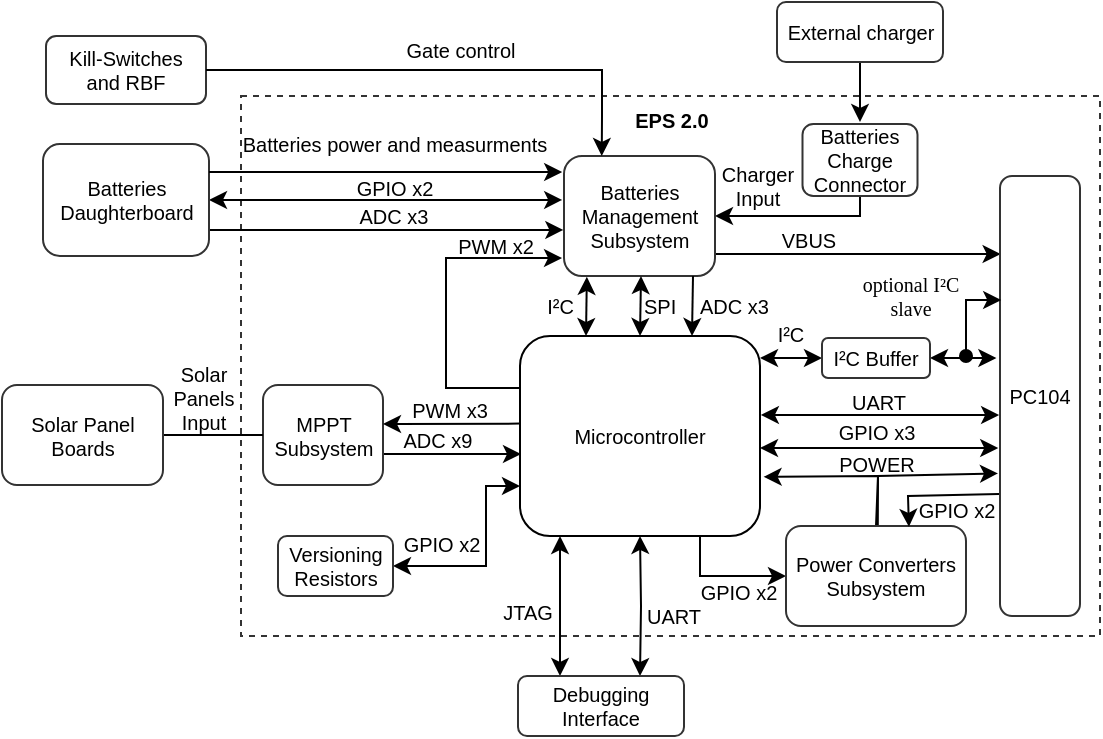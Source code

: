 <mxfile version="14.7.7" type="device"><diagram id="VgbWtvlUU714JyuE21Zw" name="Page-1"><mxGraphModel dx="1550" dy="390" grid="1" gridSize="10" guides="1" tooltips="1" connect="1" arrows="1" fold="1" page="1" pageScale="1" pageWidth="827" pageHeight="1169" math="0" shadow="0"><root><mxCell id="0"/><mxCell id="1" parent="0"/><mxCell id="7uVq3pc8eS2o6aUukl6U-1" value="EPS 2.0" style="rounded=0;whiteSpace=wrap;html=1;dashed=1;strokeColor=#333333;strokeWidth=1;fillColor=none;fontSize=10;verticalAlign=top;horizontal=1;fontStyle=1" parent="1" vertex="1"><mxGeometry x="-232.5" y="700" width="429.5" height="270" as="geometry"/></mxCell><mxCell id="7uVq3pc8eS2o6aUukl6U-2" value="" style="endArrow=classic;html=1;entryX=-0.025;entryY=0.676;entryDx=0;entryDy=0;entryPerimeter=0;rounded=0;exitX=0.5;exitY=0;exitDx=0;exitDy=0;" parent="1" source="7uVq3pc8eS2o6aUukl6U-11" target="7uVq3pc8eS2o6aUukl6U-19" edge="1"><mxGeometry width="50" height="50" relative="1" as="geometry"><mxPoint x="85" y="912" as="sourcePoint"/><mxPoint x="145.72" y="878.2" as="targetPoint"/><Array as="points"><mxPoint x="86" y="890"/></Array></mxGeometry></mxCell><mxCell id="7uVq3pc8eS2o6aUukl6U-3" value="" style="endArrow=classic;html=1;entryX=1.015;entryY=0.704;entryDx=0;entryDy=0;entryPerimeter=0;rounded=0;exitX=0.51;exitY=-0.004;exitDx=0;exitDy=0;exitPerimeter=0;" parent="1" source="7uVq3pc8eS2o6aUukl6U-11" target="7uVq3pc8eS2o6aUukl6U-8" edge="1"><mxGeometry width="50" height="50" relative="1" as="geometry"><mxPoint x="85.5" y="912" as="sourcePoint"/><mxPoint x="27.36" y="878.5" as="targetPoint"/><Array as="points"><mxPoint x="86" y="890"/></Array></mxGeometry></mxCell><mxCell id="7uVq3pc8eS2o6aUukl6U-4" style="edgeStyle=orthogonalEdgeStyle;rounded=0;orthogonalLoop=1;jettySize=auto;html=1;exitX=1;exitY=0.5;exitDx=0;exitDy=0;startArrow=classic;startFill=1;endArrow=classic;endFill=1;fontSize=10;entryX=-0.022;entryY=0.591;entryDx=0;entryDy=0;entryPerimeter=0;" parent="1" edge="1"><mxGeometry relative="1" as="geometry"><mxPoint x="146.12" y="876.02" as="targetPoint"/><mxPoint x="27" y="876" as="sourcePoint"/></mxGeometry></mxCell><mxCell id="7uVq3pc8eS2o6aUukl6U-5" style="edgeStyle=orthogonalEdgeStyle;rounded=0;orthogonalLoop=1;jettySize=auto;html=1;exitX=0.75;exitY=1;exitDx=0;exitDy=0;entryX=0;entryY=0.5;entryDx=0;entryDy=0;startArrow=none;startFill=0;endArrow=classic;endFill=1;fontSize=10;" parent="1" source="7uVq3pc8eS2o6aUukl6U-8" target="7uVq3pc8eS2o6aUukl6U-11" edge="1"><mxGeometry relative="1" as="geometry"><Array as="points"><mxPoint x="-3" y="940"/></Array></mxGeometry></mxCell><mxCell id="7uVq3pc8eS2o6aUukl6U-6" style="edgeStyle=orthogonalEdgeStyle;rounded=0;orthogonalLoop=1;jettySize=auto;html=1;exitX=0;exitY=0.75;exitDx=0;exitDy=0;entryX=1;entryY=0.5;entryDx=0;entryDy=0;startArrow=classic;startFill=1;endArrow=classic;endFill=1;strokeColor=#000000;fontColor=#000000;" parent="1" source="7uVq3pc8eS2o6aUukl6U-8" target="7uVq3pc8eS2o6aUukl6U-57" edge="1"><mxGeometry relative="1" as="geometry"><Array as="points"><mxPoint x="-110" y="895"/><mxPoint x="-110" y="935"/></Array></mxGeometry></mxCell><mxCell id="7uVq3pc8eS2o6aUukl6U-7" style="edgeStyle=orthogonalEdgeStyle;rounded=0;orthogonalLoop=1;jettySize=auto;html=1;exitX=0;exitY=0.25;exitDx=0;exitDy=0;entryX=-0.013;entryY=0.834;entryDx=0;entryDy=0;entryPerimeter=0;startArrow=none;startFill=0;endArrow=classic;endFill=1;strokeColor=#000000;fontSize=10;fontColor=#000000;" parent="1" edge="1"><mxGeometry relative="1" as="geometry"><mxPoint x="-93" y="846" as="sourcePoint"/><mxPoint x="-71.981" y="781.04" as="targetPoint"/><Array as="points"><mxPoint x="-130" y="846"/><mxPoint x="-130" y="781"/></Array></mxGeometry></mxCell><mxCell id="7uVq3pc8eS2o6aUukl6U-8" value="Microcontroller" style="rounded=1;whiteSpace=wrap;html=1;strokeWidth=1;fillColor=none;fontSize=10;glass=0;shadow=0;sketch=0;" parent="1" vertex="1"><mxGeometry x="-93" y="820" width="120" height="100" as="geometry"/></mxCell><mxCell id="7uVq3pc8eS2o6aUukl6U-9" style="edgeStyle=orthogonalEdgeStyle;rounded=0;orthogonalLoop=1;jettySize=auto;html=1;startArrow=none;startFill=0;endArrow=classic;endFill=1;fontSize=10;exitX=1;exitY=0.75;exitDx=0;exitDy=0;" parent="1" source="7uVq3pc8eS2o6aUukl6U-10" edge="1"><mxGeometry relative="1" as="geometry"><mxPoint x="-92.5" y="879" as="targetPoint"/><Array as="points"><mxPoint x="-92.5" y="879"/></Array><mxPoint x="-256.5" y="887" as="sourcePoint"/></mxGeometry></mxCell><mxCell id="7uVq3pc8eS2o6aUukl6U-10" value="MPPT Subsystem" style="rounded=1;whiteSpace=wrap;html=1;strokeColor=#333333;strokeWidth=1;fillColor=none;fontSize=10;" parent="1" vertex="1"><mxGeometry x="-221.5" y="844.5" width="60" height="50" as="geometry"/></mxCell><mxCell id="7uVq3pc8eS2o6aUukl6U-11" value="Power Converters Subsystem" style="rounded=1;whiteSpace=wrap;html=1;strokeColor=#333333;strokeWidth=1;fontSize=10;fillColor=none;" parent="1" vertex="1"><mxGeometry x="40" y="915" width="90" height="50" as="geometry"/></mxCell><mxCell id="7uVq3pc8eS2o6aUukl6U-12" style="edgeStyle=orthogonalEdgeStyle;rounded=0;orthogonalLoop=1;jettySize=auto;html=1;exitX=1;exitY=0.5;exitDx=0;exitDy=0;startArrow=none;startFill=0;endArrow=classic;endFill=1;fontColor=#FF0000;entryX=0.008;entryY=0.091;entryDx=0;entryDy=0;entryPerimeter=0;" parent="1" edge="1"><mxGeometry relative="1" as="geometry"><Array as="points"/><mxPoint x="4.5" y="779" as="sourcePoint"/><mxPoint x="147.32" y="779.02" as="targetPoint"/></mxGeometry></mxCell><mxCell id="7uVq3pc8eS2o6aUukl6U-13" style="edgeStyle=orthogonalEdgeStyle;rounded=0;orthogonalLoop=1;jettySize=auto;html=1;startArrow=classic;startFill=1;endArrow=none;endFill=0;strokeColor=#000000;fontColor=#000000;" parent="1" edge="1"><mxGeometry relative="1" as="geometry"><mxPoint x="77" y="683" as="targetPoint"/><mxPoint x="77" y="713" as="sourcePoint"/></mxGeometry></mxCell><mxCell id="7uVq3pc8eS2o6aUukl6U-14" style="edgeStyle=orthogonalEdgeStyle;rounded=0;orthogonalLoop=1;jettySize=auto;html=1;exitX=1;exitY=0.5;exitDx=0;exitDy=0;entryX=0.5;entryY=1;entryDx=0;entryDy=0;startArrow=classic;startFill=1;endArrow=none;endFill=0;strokeColor=#000000;fontColor=#000000;" parent="1" source="7uVq3pc8eS2o6aUukl6U-15" target="7uVq3pc8eS2o6aUukl6U-56" edge="1"><mxGeometry relative="1" as="geometry"><Array as="points"><mxPoint x="77" y="760"/></Array></mxGeometry></mxCell><mxCell id="7uVq3pc8eS2o6aUukl6U-15" value="Batteries Management&lt;br&gt;Subsystem" style="rounded=1;whiteSpace=wrap;html=1;strokeColor=#333333;strokeWidth=1;fillColor=none;fontSize=10;" parent="1" vertex="1"><mxGeometry x="-71" y="730" width="75.5" height="60" as="geometry"/></mxCell><mxCell id="7uVq3pc8eS2o6aUukl6U-16" style="edgeStyle=orthogonalEdgeStyle;rounded=0;orthogonalLoop=1;jettySize=auto;html=1;exitX=0.5;exitY=0;exitDx=0;exitDy=0;entryX=0.5;entryY=1;entryDx=0;entryDy=0;startArrow=classic;startFill=1;endArrow=classic;endFill=1;fontSize=10;" parent="1" target="7uVq3pc8eS2o6aUukl6U-8" edge="1"><mxGeometry relative="1" as="geometry"><mxPoint x="-33" y="990.0" as="sourcePoint"/></mxGeometry></mxCell><mxCell id="7uVq3pc8eS2o6aUukl6U-17" style="edgeStyle=orthogonalEdgeStyle;rounded=0;orthogonalLoop=1;jettySize=auto;html=1;exitX=1;exitY=0.5;exitDx=0;exitDy=0;entryX=0;entryY=0.5;entryDx=0;entryDy=0;endArrow=none;endFill=0;" parent="1" source="7uVq3pc8eS2o6aUukl6U-18" target="7uVq3pc8eS2o6aUukl6U-10" edge="1"><mxGeometry relative="1" as="geometry"/></mxCell><mxCell id="7uVq3pc8eS2o6aUukl6U-18" value="Solar Panel Boards" style="rounded=1;whiteSpace=wrap;html=1;strokeColor=#333333;strokeWidth=1;fillColor=none;fontSize=10;" parent="1" vertex="1"><mxGeometry x="-352" y="844.5" width="80.5" height="50" as="geometry"/></mxCell><mxCell id="7uVq3pc8eS2o6aUukl6U-19" value="PC104" style="rounded=1;whiteSpace=wrap;html=1;strokeColor=#333333;strokeWidth=1;fillColor=none;fontSize=10;" parent="1" vertex="1"><mxGeometry x="147" y="740" width="40" height="220" as="geometry"/></mxCell><mxCell id="7uVq3pc8eS2o6aUukl6U-20" value="Kill-Switches &lt;br&gt;and RBF" style="rounded=1;whiteSpace=wrap;html=1;strokeColor=#333333;strokeWidth=1;fillColor=none;fontSize=10;" parent="1" vertex="1"><mxGeometry x="-330" y="670" width="80" height="34" as="geometry"/></mxCell><mxCell id="7uVq3pc8eS2o6aUukl6U-21" value="UART" style="text;html=1;strokeColor=none;fillColor=none;align=center;verticalAlign=middle;whiteSpace=wrap;rounded=0;shadow=0;glass=0;sketch=0;fontSize=10;" parent="1" vertex="1"><mxGeometry x="-29" y="952" width="26" height="15" as="geometry"/></mxCell><mxCell id="7uVq3pc8eS2o6aUukl6U-22" value="JTAG" style="text;html=1;strokeColor=none;fillColor=none;align=center;verticalAlign=middle;whiteSpace=wrap;rounded=0;shadow=0;glass=0;sketch=0;fontSize=10;" parent="1" vertex="1"><mxGeometry x="-104" y="950" width="30" height="15" as="geometry"/></mxCell><mxCell id="7uVq3pc8eS2o6aUukl6U-23" value="ADC x9" style="text;html=1;strokeColor=none;fillColor=none;align=center;verticalAlign=middle;whiteSpace=wrap;rounded=0;shadow=0;glass=0;sketch=0;fontSize=10;" parent="1" vertex="1"><mxGeometry x="-159.5" y="864" width="50" height="15" as="geometry"/></mxCell><mxCell id="7uVq3pc8eS2o6aUukl6U-24" value="PWM x3" style="text;html=1;strokeColor=none;fillColor=none;align=center;verticalAlign=middle;whiteSpace=wrap;rounded=0;shadow=0;glass=0;sketch=0;fontSize=10;" parent="1" vertex="1"><mxGeometry x="-150" y="849" width="44" height="15" as="geometry"/></mxCell><mxCell id="7uVq3pc8eS2o6aUukl6U-26" value="PWM x2" style="text;html=1;strokeColor=none;fillColor=none;align=center;verticalAlign=middle;whiteSpace=wrap;rounded=0;shadow=0;glass=0;sketch=0;fontSize=10;" parent="1" vertex="1"><mxGeometry x="-127.5" y="770" width="44" height="10" as="geometry"/></mxCell><mxCell id="7uVq3pc8eS2o6aUukl6U-27" value="ADC x3" style="text;html=1;strokeColor=none;fillColor=none;align=left;verticalAlign=middle;whiteSpace=wrap;rounded=0;shadow=0;glass=0;sketch=0;fontSize=10;" parent="1" vertex="1"><mxGeometry x="-5.5" y="795" width="45.5" height="20" as="geometry"/></mxCell><mxCell id="7uVq3pc8eS2o6aUukl6U-28" value="I²C" style="text;html=1;strokeColor=none;fillColor=none;align=right;verticalAlign=middle;whiteSpace=wrap;rounded=0;shadow=0;glass=0;sketch=0;fontSize=10;" parent="1" vertex="1"><mxGeometry x="-84.5" y="800" width="20" height="10" as="geometry"/></mxCell><mxCell id="7uVq3pc8eS2o6aUukl6U-29" style="edgeStyle=orthogonalEdgeStyle;rounded=0;orthogonalLoop=1;jettySize=auto;html=1;entryX=0.5;entryY=0;entryDx=0;entryDy=0;startArrow=classic;startFill=1;endArrow=classic;endFill=1;fontSize=10;" parent="1" target="7uVq3pc8eS2o6aUukl6U-8" edge="1"><mxGeometry relative="1" as="geometry"><mxPoint x="-32.5" y="790.0" as="sourcePoint"/><mxPoint x="-29" y="820.0" as="targetPoint"/></mxGeometry></mxCell><mxCell id="7uVq3pc8eS2o6aUukl6U-30" value="SPI" style="text;html=1;strokeColor=none;fillColor=none;align=left;verticalAlign=middle;whiteSpace=wrap;rounded=0;shadow=0;glass=0;sketch=0;fontSize=10;" parent="1" vertex="1"><mxGeometry x="-33" y="800" width="23.5" height="10" as="geometry"/></mxCell><mxCell id="7uVq3pc8eS2o6aUukl6U-31" style="edgeStyle=orthogonalEdgeStyle;rounded=0;orthogonalLoop=1;jettySize=auto;html=1;exitX=0.25;exitY=0;exitDx=0;exitDy=0;startArrow=classic;startFill=1;endArrow=classic;endFill=1;fontSize=10;entryX=0.297;entryY=1.008;entryDx=0;entryDy=0;entryPerimeter=0;" parent="1" edge="1"><mxGeometry relative="1" as="geometry"><mxPoint x="-60" y="820.0" as="sourcePoint"/><mxPoint x="-59.577" y="790.4" as="targetPoint"/></mxGeometry></mxCell><mxCell id="7uVq3pc8eS2o6aUukl6U-32" style="edgeStyle=orthogonalEdgeStyle;rounded=0;orthogonalLoop=1;jettySize=auto;html=1;exitX=1;exitY=0.5;exitDx=0;exitDy=0;startArrow=classic;startFill=1;endArrow=classic;endFill=1;fontSize=10;entryX=0;entryY=0.5;entryDx=0;entryDy=0;" parent="1" target="RGfw9dzdnFfixwo_UlLg-1" edge="1"><mxGeometry relative="1" as="geometry"><mxPoint x="50" y="831" as="targetPoint"/><mxPoint x="27" y="831" as="sourcePoint"/></mxGeometry></mxCell><mxCell id="7uVq3pc8eS2o6aUukl6U-33" value="GPIO x2" style="text;html=1;strokeColor=none;fillColor=none;align=center;verticalAlign=middle;whiteSpace=wrap;rounded=0;shadow=0;glass=0;sketch=0;fontSize=10;" parent="1" vertex="1"><mxGeometry x="-7" y="940" width="47" height="15" as="geometry"/></mxCell><mxCell id="7uVq3pc8eS2o6aUukl6U-34" value="I²C" style="text;html=1;strokeColor=none;fillColor=none;align=center;verticalAlign=middle;whiteSpace=wrap;rounded=0;shadow=0;glass=0;sketch=0;fontSize=10;" parent="1" vertex="1"><mxGeometry x="29" y="811" width="26.5" height="15" as="geometry"/></mxCell><mxCell id="7uVq3pc8eS2o6aUukl6U-35" value="GPIO x3" style="text;html=1;strokeColor=none;fillColor=none;align=center;verticalAlign=middle;whiteSpace=wrap;rounded=0;shadow=0;glass=0;sketch=0;fontSize=10;" parent="1" vertex="1"><mxGeometry x="51.5" y="860.5" width="67" height="15" as="geometry"/></mxCell><mxCell id="7uVq3pc8eS2o6aUukl6U-36" value="" style="endArrow=classic;html=1;fontSize=10;exitX=1;exitY=0;exitDx=0;exitDy=0;rounded=0;entryX=0.683;entryY=0.008;entryDx=0;entryDy=0;fontColor=#FF0000;entryPerimeter=0;" parent="1" source="7uVq3pc8eS2o6aUukl6U-37" target="7uVq3pc8eS2o6aUukl6U-11" edge="1"><mxGeometry width="50" height="50" relative="1" as="geometry"><mxPoint x="27" y="1040" as="sourcePoint"/><mxPoint x="77" y="990" as="targetPoint"/><Array as="points"><mxPoint x="101" y="900"/></Array></mxGeometry></mxCell><mxCell id="7uVq3pc8eS2o6aUukl6U-37" value="GPIO x2" style="text;html=1;strokeColor=none;fillColor=none;align=center;verticalAlign=middle;whiteSpace=wrap;rounded=0;shadow=0;glass=0;sketch=0;fontSize=10;" parent="1" vertex="1"><mxGeometry x="103.5" y="899" width="43" height="15" as="geometry"/></mxCell><mxCell id="7uVq3pc8eS2o6aUukl6U-38" value="POWER" style="text;html=1;strokeColor=none;fillColor=none;align=center;verticalAlign=middle;whiteSpace=wrap;rounded=0;shadow=0;glass=0;sketch=0;fontSize=10;" parent="1" vertex="1"><mxGeometry x="63.5" y="880" width="43" height="8" as="geometry"/></mxCell><mxCell id="7uVq3pc8eS2o6aUukl6U-39" style="edgeStyle=orthogonalEdgeStyle;rounded=0;orthogonalLoop=1;jettySize=auto;html=1;exitX=1;exitY=0.5;exitDx=0;exitDy=0;startArrow=classic;startFill=1;endArrow=classic;endFill=1;fontSize=10;entryX=-0.022;entryY=0.591;entryDx=0;entryDy=0;entryPerimeter=0;" parent="1" edge="1"><mxGeometry relative="1" as="geometry"><mxPoint x="146.56" y="859.52" as="targetPoint"/><mxPoint x="27.44" y="859.5" as="sourcePoint"/></mxGeometry></mxCell><mxCell id="7uVq3pc8eS2o6aUukl6U-41" value="Solar Panels&lt;br&gt;Input" style="text;html=1;strokeColor=none;fillColor=none;align=center;verticalAlign=middle;whiteSpace=wrap;rounded=0;shadow=0;glass=0;sketch=0;fontSize=10;" parent="1" vertex="1"><mxGeometry x="-271.5" y="833.25" width="40" height="34.5" as="geometry"/></mxCell><mxCell id="7uVq3pc8eS2o6aUukl6U-42" style="edgeStyle=orthogonalEdgeStyle;rounded=0;orthogonalLoop=1;jettySize=auto;html=1;exitX=0.5;exitY=0;exitDx=0;exitDy=0;entryX=0.5;entryY=1;entryDx=0;entryDy=0;startArrow=classic;startFill=1;endArrow=classic;endFill=1;fontSize=10;" parent="1" edge="1"><mxGeometry relative="1" as="geometry"><mxPoint x="-73" y="990.0" as="sourcePoint"/><mxPoint x="-73" y="920.0" as="targetPoint"/></mxGeometry></mxCell><mxCell id="7uVq3pc8eS2o6aUukl6U-43" style="edgeStyle=orthogonalEdgeStyle;rounded=0;orthogonalLoop=1;jettySize=auto;html=1;exitX=1;exitY=0.25;exitDx=0;exitDy=0;entryX=-0.012;entryY=0.583;entryDx=0;entryDy=0;entryPerimeter=0;startArrow=classic;startFill=1;" parent="1" edge="1"><mxGeometry relative="1" as="geometry"><mxPoint x="-248.5" y="752" as="sourcePoint"/><mxPoint x="-71.906" y="751.98" as="targetPoint"/></mxGeometry></mxCell><mxCell id="7uVq3pc8eS2o6aUukl6U-44" value="Batteries Daughterboard" style="rounded=1;whiteSpace=wrap;html=1;strokeColor=#333333;strokeWidth=1;fillColor=none;fontSize=10;" parent="1" vertex="1"><mxGeometry x="-331.5" y="724" width="83" height="56" as="geometry"/></mxCell><mxCell id="7uVq3pc8eS2o6aUukl6U-45" value="Debugging Interface" style="rounded=1;whiteSpace=wrap;html=1;strokeColor=#333333;strokeWidth=1;fillColor=none;fontSize=10;" parent="1" vertex="1"><mxGeometry x="-94" y="990" width="83" height="30" as="geometry"/></mxCell><mxCell id="7uVq3pc8eS2o6aUukl6U-46" value="" style="endArrow=classic;html=1;entryX=1;entryY=0.25;entryDx=0;entryDy=0;exitX=0;exitY=0.478;exitDx=0;exitDy=0;exitPerimeter=0;" parent="1" edge="1"><mxGeometry width="50" height="50" relative="1" as="geometry"><mxPoint x="-93" y="863.8" as="sourcePoint"/><mxPoint x="-161.5" y="864" as="targetPoint"/></mxGeometry></mxCell><mxCell id="7uVq3pc8eS2o6aUukl6U-47" style="edgeStyle=orthogonalEdgeStyle;rounded=0;orthogonalLoop=1;jettySize=auto;html=1;entryX=0.5;entryY=0;entryDx=0;entryDy=0;startArrow=none;startFill=0;endArrow=classic;endFill=1;fontSize=10;" parent="1" edge="1"><mxGeometry relative="1" as="geometry"><mxPoint x="-6.5" y="790.0" as="sourcePoint"/><mxPoint x="-7" y="820.0" as="targetPoint"/></mxGeometry></mxCell><mxCell id="7uVq3pc8eS2o6aUukl6U-48" value="" style="endArrow=classic;startArrow=none;html=1;strokeColor=#000000;exitX=1;exitY=0.5;exitDx=0;exitDy=0;entryX=0.25;entryY=0;entryDx=0;entryDy=0;startFill=0;rounded=0;" parent="1" source="7uVq3pc8eS2o6aUukl6U-20" target="7uVq3pc8eS2o6aUukl6U-15" edge="1"><mxGeometry width="50" height="50" relative="1" as="geometry"><mxPoint x="-251.58" y="750.9" as="sourcePoint"/><mxPoint x="-74.005" y="750" as="targetPoint"/><Array as="points"><mxPoint x="-52" y="687"/><mxPoint x="-52" y="710"/></Array></mxGeometry></mxCell><mxCell id="7uVq3pc8eS2o6aUukl6U-50" value="ADC x3" style="text;html=1;strokeColor=none;fillColor=none;align=center;verticalAlign=middle;whiteSpace=wrap;rounded=0;shadow=0;glass=0;sketch=0;fontSize=10;" parent="1" vertex="1"><mxGeometry x="-178" y="752" width="44" height="15" as="geometry"/></mxCell><mxCell id="7uVq3pc8eS2o6aUukl6U-52" value="" style="endArrow=classic;startArrow=none;html=1;entryX=0.009;entryY=0.833;entryDx=0;entryDy=0;entryPerimeter=0;startFill=0;" parent="1" edge="1"><mxGeometry width="50" height="50" relative="1" as="geometry"><mxPoint x="-248" y="767" as="sourcePoint"/><mxPoint x="-71.32" y="766.98" as="targetPoint"/></mxGeometry></mxCell><mxCell id="7uVq3pc8eS2o6aUukl6U-53" value="VBUS" style="text;html=1;strokeColor=none;fillColor=none;align=center;verticalAlign=middle;whiteSpace=wrap;rounded=0;shadow=0;glass=0;sketch=0;fontSize=10;" parent="1" vertex="1"><mxGeometry x="30" y="767" width="43" height="10" as="geometry"/></mxCell><mxCell id="7uVq3pc8eS2o6aUukl6U-54" value="Gate control" style="text;html=1;strokeColor=none;fillColor=none;align=center;verticalAlign=middle;whiteSpace=wrap;rounded=0;fontColor=#000000;fontSize=10;" parent="1" vertex="1"><mxGeometry x="-161.5" y="671" width="77" height="12" as="geometry"/></mxCell><mxCell id="7uVq3pc8eS2o6aUukl6U-55" value="External charger" style="rounded=1;whiteSpace=wrap;html=1;strokeColor=#333333;strokeWidth=1;fillColor=none;fontSize=10;" parent="1" vertex="1"><mxGeometry x="35.5" y="653" width="83" height="30" as="geometry"/></mxCell><mxCell id="7uVq3pc8eS2o6aUukl6U-56" value="Batteries&lt;br&gt;Charge Connector" style="rounded=1;whiteSpace=wrap;html=1;strokeColor=#333333;strokeWidth=1;fillColor=none;fontSize=10;" parent="1" vertex="1"><mxGeometry x="48.25" y="714" width="57.5" height="36" as="geometry"/></mxCell><mxCell id="7uVq3pc8eS2o6aUukl6U-57" value="Versioning Resistors" style="rounded=1;whiteSpace=wrap;html=1;strokeColor=#333333;strokeWidth=1;fillColor=none;fontSize=10;" parent="1" vertex="1"><mxGeometry x="-214" y="920" width="57.5" height="30" as="geometry"/></mxCell><mxCell id="7uVq3pc8eS2o6aUukl6U-58" value="GPIO x2" style="text;html=1;strokeColor=none;fillColor=none;align=center;verticalAlign=middle;whiteSpace=wrap;rounded=0;shadow=0;glass=0;sketch=0;fontSize=10;" parent="1" vertex="1"><mxGeometry x="-154.5" y="916" width="44" height="15" as="geometry"/></mxCell><mxCell id="7uVq3pc8eS2o6aUukl6U-59" value="GPIO x2" style="text;html=1;strokeColor=none;fillColor=none;align=center;verticalAlign=middle;whiteSpace=wrap;rounded=0;shadow=0;glass=0;sketch=0;fontSize=10;" parent="1" vertex="1"><mxGeometry x="-180.5" y="742.5" width="49" height="7.5" as="geometry"/></mxCell><mxCell id="7uVq3pc8eS2o6aUukl6U-60" style="edgeStyle=orthogonalEdgeStyle;rounded=0;orthogonalLoop=1;jettySize=auto;html=1;exitX=1;exitY=0.25;exitDx=0;exitDy=0;entryX=-0.012;entryY=0.583;entryDx=0;entryDy=0;entryPerimeter=0;startArrow=none;startFill=0;" parent="1" edge="1"><mxGeometry relative="1" as="geometry"><mxPoint x="-248.5" y="738.02" as="sourcePoint"/><mxPoint x="-71.906" y="738" as="targetPoint"/></mxGeometry></mxCell><mxCell id="7uVq3pc8eS2o6aUukl6U-61" value="Batteries power and measurments" style="text;html=1;strokeColor=none;fillColor=none;align=center;verticalAlign=middle;whiteSpace=wrap;rounded=0;shadow=0;glass=0;sketch=0;fontSize=10;" parent="1" vertex="1"><mxGeometry x="-234.5" y="718" width="157" height="12" as="geometry"/></mxCell><mxCell id="7uVq3pc8eS2o6aUukl6U-62" value="Charger Input" style="text;html=1;strokeColor=none;fillColor=none;align=center;verticalAlign=middle;whiteSpace=wrap;rounded=0;shadow=0;glass=0;sketch=0;fontSize=10;" parent="1" vertex="1"><mxGeometry x="2" y="732" width="48" height="26" as="geometry"/></mxCell><mxCell id="RGfw9dzdnFfixwo_UlLg-7" style="edgeStyle=orthogonalEdgeStyle;rounded=0;orthogonalLoop=1;jettySize=auto;html=1;exitX=1;exitY=0.5;exitDx=0;exitDy=0;entryX=-0.044;entryY=0.41;entryDx=0;entryDy=0;entryPerimeter=0;startArrow=classic;startFill=1;" parent="1" source="RGfw9dzdnFfixwo_UlLg-1" target="7uVq3pc8eS2o6aUukl6U-19" edge="1"><mxGeometry relative="1" as="geometry"/></mxCell><mxCell id="RGfw9dzdnFfixwo_UlLg-9" style="edgeStyle=orthogonalEdgeStyle;rounded=0;orthogonalLoop=1;jettySize=auto;html=1;entryX=0.015;entryY=0.282;entryDx=0;entryDy=0;startArrow=oval;startFill=1;entryPerimeter=0;" parent="1" target="7uVq3pc8eS2o6aUukl6U-19" edge="1"><mxGeometry relative="1" as="geometry"><mxPoint x="130" y="830" as="sourcePoint"/><Array as="points"><mxPoint x="130" y="802"/></Array></mxGeometry></mxCell><mxCell id="RGfw9dzdnFfixwo_UlLg-1" value="I²C Buffer" style="rounded=1;whiteSpace=wrap;html=1;strokeColor=#333333;strokeWidth=1;fontSize=10;fillColor=none;" parent="1" vertex="1"><mxGeometry x="58" y="821" width="54" height="20" as="geometry"/></mxCell><mxCell id="RGfw9dzdnFfixwo_UlLg-5" value="UART" style="text;html=1;strokeColor=none;fillColor=none;align=center;verticalAlign=middle;whiteSpace=wrap;rounded=0;shadow=0;glass=0;sketch=0;fontSize=10;" parent="1" vertex="1"><mxGeometry x="53" y="845.5" width="67" height="15" as="geometry"/></mxCell><mxCell id="RGfw9dzdnFfixwo_UlLg-10" value="&lt;font face=&quot;Verdana&quot;&gt;optional I²C slave&lt;/font&gt;" style="text;html=1;fillColor=none;align=center;verticalAlign=middle;whiteSpace=wrap;rounded=0;shadow=0;glass=0;sketch=0;fontSize=10;" parent="1" vertex="1"><mxGeometry x="71" y="792" width="63" height="15" as="geometry"/></mxCell></root></mxGraphModel></diagram></mxfile>